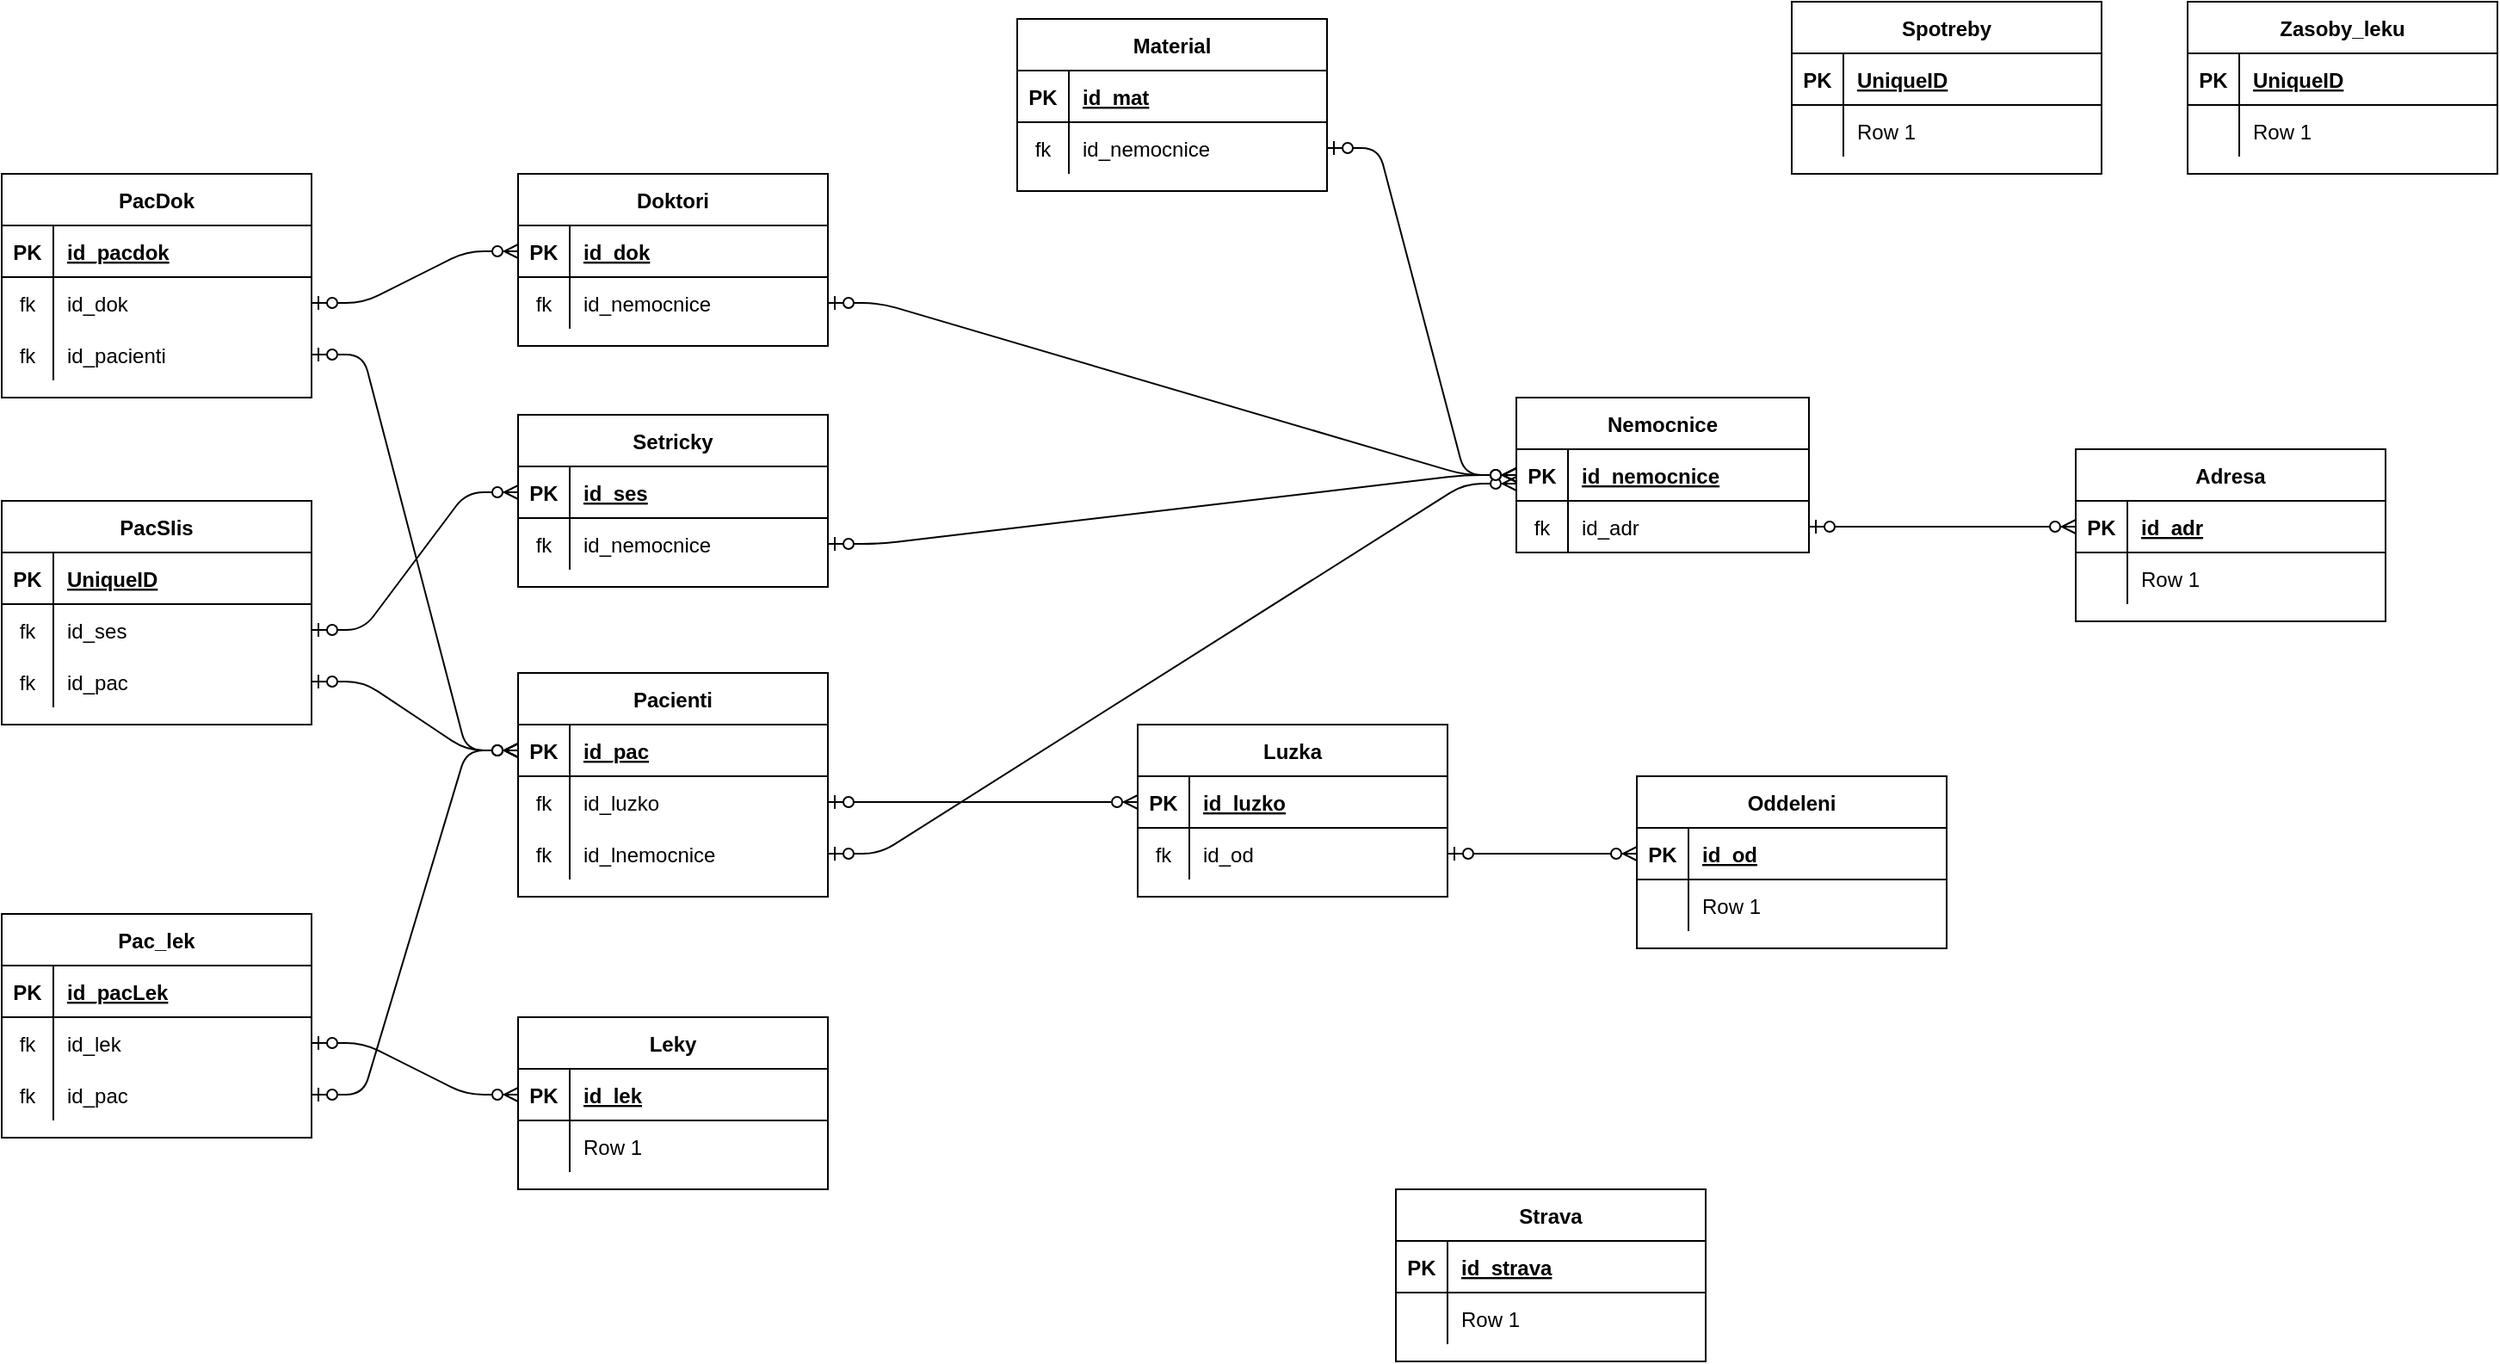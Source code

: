 <mxfile version="14.5.9" type="device"><diagram id="R2lEEEUBdFMjLlhIrx00" name="Page-1"><mxGraphModel dx="2374" dy="2189" grid="1" gridSize="10" guides="1" tooltips="1" connect="1" arrows="1" fold="1" page="1" pageScale="1" pageWidth="850" pageHeight="1100" math="0" shadow="0" extFonts="Permanent Marker^https://fonts.googleapis.com/css?family=Permanent+Marker"><root><mxCell id="0"/><mxCell id="1" parent="0"/><mxCell id="X29o9ooNm_KOhy-KkbRe-3" value="Nemocnice" style="shape=table;startSize=30;container=1;collapsible=1;childLayout=tableLayout;fixedRows=1;rowLines=0;fontStyle=1;align=center;resizeLast=1;" vertex="1" parent="1"><mxGeometry x="1620" y="130" width="170" height="90" as="geometry"/></mxCell><mxCell id="X29o9ooNm_KOhy-KkbRe-4" value="" style="shape=partialRectangle;collapsible=0;dropTarget=0;pointerEvents=0;fillColor=none;top=0;left=0;bottom=1;right=0;points=[[0,0.5],[1,0.5]];portConstraint=eastwest;" vertex="1" parent="X29o9ooNm_KOhy-KkbRe-3"><mxGeometry y="30" width="170" height="30" as="geometry"/></mxCell><mxCell id="X29o9ooNm_KOhy-KkbRe-5" value="PK" style="shape=partialRectangle;connectable=0;fillColor=none;top=0;left=0;bottom=0;right=0;fontStyle=1;overflow=hidden;" vertex="1" parent="X29o9ooNm_KOhy-KkbRe-4"><mxGeometry width="30" height="30" as="geometry"/></mxCell><mxCell id="X29o9ooNm_KOhy-KkbRe-6" value="id_nemocnice" style="shape=partialRectangle;connectable=0;fillColor=none;top=0;left=0;bottom=0;right=0;align=left;spacingLeft=6;fontStyle=5;overflow=hidden;" vertex="1" parent="X29o9ooNm_KOhy-KkbRe-4"><mxGeometry x="30" width="140" height="30" as="geometry"/></mxCell><mxCell id="X29o9ooNm_KOhy-KkbRe-215" value="" style="shape=partialRectangle;collapsible=0;dropTarget=0;pointerEvents=0;fillColor=none;top=0;left=0;bottom=0;right=0;points=[[0,0.5],[1,0.5]];portConstraint=eastwest;" vertex="1" parent="X29o9ooNm_KOhy-KkbRe-3"><mxGeometry y="60" width="170" height="30" as="geometry"/></mxCell><mxCell id="X29o9ooNm_KOhy-KkbRe-216" value="fk" style="shape=partialRectangle;connectable=0;fillColor=none;top=0;left=0;bottom=0;right=0;editable=1;overflow=hidden;" vertex="1" parent="X29o9ooNm_KOhy-KkbRe-215"><mxGeometry width="30" height="30" as="geometry"/></mxCell><mxCell id="X29o9ooNm_KOhy-KkbRe-217" value="id_adr" style="shape=partialRectangle;connectable=0;fillColor=none;top=0;left=0;bottom=0;right=0;align=left;spacingLeft=6;overflow=hidden;" vertex="1" parent="X29o9ooNm_KOhy-KkbRe-215"><mxGeometry x="30" width="140" height="30" as="geometry"/></mxCell><mxCell id="X29o9ooNm_KOhy-KkbRe-19" value="Pacienti" style="shape=table;startSize=30;container=1;collapsible=1;childLayout=tableLayout;fixedRows=1;rowLines=0;fontStyle=1;align=center;resizeLast=1;" vertex="1" parent="1"><mxGeometry x="1040" y="290" width="180" height="130" as="geometry"/></mxCell><mxCell id="X29o9ooNm_KOhy-KkbRe-20" value="" style="shape=partialRectangle;collapsible=0;dropTarget=0;pointerEvents=0;fillColor=none;top=0;left=0;bottom=1;right=0;points=[[0,0.5],[1,0.5]];portConstraint=eastwest;" vertex="1" parent="X29o9ooNm_KOhy-KkbRe-19"><mxGeometry y="30" width="180" height="30" as="geometry"/></mxCell><mxCell id="X29o9ooNm_KOhy-KkbRe-21" value="PK" style="shape=partialRectangle;connectable=0;fillColor=none;top=0;left=0;bottom=0;right=0;fontStyle=1;overflow=hidden;" vertex="1" parent="X29o9ooNm_KOhy-KkbRe-20"><mxGeometry width="30" height="30" as="geometry"/></mxCell><mxCell id="X29o9ooNm_KOhy-KkbRe-22" value="id_pac" style="shape=partialRectangle;connectable=0;fillColor=none;top=0;left=0;bottom=0;right=0;align=left;spacingLeft=6;fontStyle=5;overflow=hidden;" vertex="1" parent="X29o9ooNm_KOhy-KkbRe-20"><mxGeometry x="30" width="150" height="30" as="geometry"/></mxCell><mxCell id="X29o9ooNm_KOhy-KkbRe-23" value="" style="shape=partialRectangle;collapsible=0;dropTarget=0;pointerEvents=0;fillColor=none;top=0;left=0;bottom=0;right=0;points=[[0,0.5],[1,0.5]];portConstraint=eastwest;" vertex="1" parent="X29o9ooNm_KOhy-KkbRe-19"><mxGeometry y="60" width="180" height="30" as="geometry"/></mxCell><mxCell id="X29o9ooNm_KOhy-KkbRe-24" value="fk" style="shape=partialRectangle;connectable=0;fillColor=none;top=0;left=0;bottom=0;right=0;editable=1;overflow=hidden;" vertex="1" parent="X29o9ooNm_KOhy-KkbRe-23"><mxGeometry width="30" height="30" as="geometry"/></mxCell><mxCell id="X29o9ooNm_KOhy-KkbRe-25" value="id_luzko" style="shape=partialRectangle;connectable=0;fillColor=none;top=0;left=0;bottom=0;right=0;align=left;spacingLeft=6;overflow=hidden;" vertex="1" parent="X29o9ooNm_KOhy-KkbRe-23"><mxGeometry x="30" width="150" height="30" as="geometry"/></mxCell><mxCell id="X29o9ooNm_KOhy-KkbRe-276" value="" style="shape=partialRectangle;collapsible=0;dropTarget=0;pointerEvents=0;fillColor=none;top=0;left=0;bottom=0;right=0;points=[[0,0.5],[1,0.5]];portConstraint=eastwest;" vertex="1" parent="X29o9ooNm_KOhy-KkbRe-19"><mxGeometry y="90" width="180" height="30" as="geometry"/></mxCell><mxCell id="X29o9ooNm_KOhy-KkbRe-277" value="fk" style="shape=partialRectangle;connectable=0;fillColor=none;top=0;left=0;bottom=0;right=0;editable=1;overflow=hidden;" vertex="1" parent="X29o9ooNm_KOhy-KkbRe-276"><mxGeometry width="30" height="30" as="geometry"/></mxCell><mxCell id="X29o9ooNm_KOhy-KkbRe-278" value="id_lnemocnice" style="shape=partialRectangle;connectable=0;fillColor=none;top=0;left=0;bottom=0;right=0;align=left;spacingLeft=6;overflow=hidden;" vertex="1" parent="X29o9ooNm_KOhy-KkbRe-276"><mxGeometry x="30" width="150" height="30" as="geometry"/></mxCell><mxCell id="X29o9ooNm_KOhy-KkbRe-32" value="Doktori" style="shape=table;startSize=30;container=1;collapsible=1;childLayout=tableLayout;fixedRows=1;rowLines=0;fontStyle=1;align=center;resizeLast=1;" vertex="1" parent="1"><mxGeometry x="1040" width="180" height="100" as="geometry"/></mxCell><mxCell id="X29o9ooNm_KOhy-KkbRe-33" value="" style="shape=partialRectangle;collapsible=0;dropTarget=0;pointerEvents=0;fillColor=none;top=0;left=0;bottom=1;right=0;points=[[0,0.5],[1,0.5]];portConstraint=eastwest;" vertex="1" parent="X29o9ooNm_KOhy-KkbRe-32"><mxGeometry y="30" width="180" height="30" as="geometry"/></mxCell><mxCell id="X29o9ooNm_KOhy-KkbRe-34" value="PK" style="shape=partialRectangle;connectable=0;fillColor=none;top=0;left=0;bottom=0;right=0;fontStyle=1;overflow=hidden;" vertex="1" parent="X29o9ooNm_KOhy-KkbRe-33"><mxGeometry width="30" height="30" as="geometry"/></mxCell><mxCell id="X29o9ooNm_KOhy-KkbRe-35" value="id_dok" style="shape=partialRectangle;connectable=0;fillColor=none;top=0;left=0;bottom=0;right=0;align=left;spacingLeft=6;fontStyle=5;overflow=hidden;" vertex="1" parent="X29o9ooNm_KOhy-KkbRe-33"><mxGeometry x="30" width="150" height="30" as="geometry"/></mxCell><mxCell id="X29o9ooNm_KOhy-KkbRe-36" value="" style="shape=partialRectangle;collapsible=0;dropTarget=0;pointerEvents=0;fillColor=none;top=0;left=0;bottom=0;right=0;points=[[0,0.5],[1,0.5]];portConstraint=eastwest;" vertex="1" parent="X29o9ooNm_KOhy-KkbRe-32"><mxGeometry y="60" width="180" height="30" as="geometry"/></mxCell><mxCell id="X29o9ooNm_KOhy-KkbRe-37" value="fk" style="shape=partialRectangle;connectable=0;fillColor=none;top=0;left=0;bottom=0;right=0;editable=1;overflow=hidden;" vertex="1" parent="X29o9ooNm_KOhy-KkbRe-36"><mxGeometry width="30" height="30" as="geometry"/></mxCell><mxCell id="X29o9ooNm_KOhy-KkbRe-38" value="id_nemocnice" style="shape=partialRectangle;connectable=0;fillColor=none;top=0;left=0;bottom=0;right=0;align=left;spacingLeft=6;overflow=hidden;" vertex="1" parent="X29o9ooNm_KOhy-KkbRe-36"><mxGeometry x="30" width="150" height="30" as="geometry"/></mxCell><mxCell id="X29o9ooNm_KOhy-KkbRe-45" value="Setricky" style="shape=table;startSize=30;container=1;collapsible=1;childLayout=tableLayout;fixedRows=1;rowLines=0;fontStyle=1;align=center;resizeLast=1;" vertex="1" parent="1"><mxGeometry x="1040" y="140" width="180" height="100" as="geometry"/></mxCell><mxCell id="X29o9ooNm_KOhy-KkbRe-46" value="" style="shape=partialRectangle;collapsible=0;dropTarget=0;pointerEvents=0;fillColor=none;top=0;left=0;bottom=1;right=0;points=[[0,0.5],[1,0.5]];portConstraint=eastwest;" vertex="1" parent="X29o9ooNm_KOhy-KkbRe-45"><mxGeometry y="30" width="180" height="30" as="geometry"/></mxCell><mxCell id="X29o9ooNm_KOhy-KkbRe-47" value="PK" style="shape=partialRectangle;connectable=0;fillColor=none;top=0;left=0;bottom=0;right=0;fontStyle=1;overflow=hidden;" vertex="1" parent="X29o9ooNm_KOhy-KkbRe-46"><mxGeometry width="30" height="30" as="geometry"/></mxCell><mxCell id="X29o9ooNm_KOhy-KkbRe-48" value="id_ses" style="shape=partialRectangle;connectable=0;fillColor=none;top=0;left=0;bottom=0;right=0;align=left;spacingLeft=6;fontStyle=5;overflow=hidden;" vertex="1" parent="X29o9ooNm_KOhy-KkbRe-46"><mxGeometry x="30" width="150" height="30" as="geometry"/></mxCell><mxCell id="X29o9ooNm_KOhy-KkbRe-49" value="" style="shape=partialRectangle;collapsible=0;dropTarget=0;pointerEvents=0;fillColor=none;top=0;left=0;bottom=0;right=0;points=[[0,0.5],[1,0.5]];portConstraint=eastwest;" vertex="1" parent="X29o9ooNm_KOhy-KkbRe-45"><mxGeometry y="60" width="180" height="30" as="geometry"/></mxCell><mxCell id="X29o9ooNm_KOhy-KkbRe-50" value="fk" style="shape=partialRectangle;connectable=0;fillColor=none;top=0;left=0;bottom=0;right=0;editable=1;overflow=hidden;" vertex="1" parent="X29o9ooNm_KOhy-KkbRe-49"><mxGeometry width="30" height="30" as="geometry"/></mxCell><mxCell id="X29o9ooNm_KOhy-KkbRe-51" value="id_nemocnice" style="shape=partialRectangle;connectable=0;fillColor=none;top=0;left=0;bottom=0;right=0;align=left;spacingLeft=6;overflow=hidden;" vertex="1" parent="X29o9ooNm_KOhy-KkbRe-49"><mxGeometry x="30" width="150" height="30" as="geometry"/></mxCell><mxCell id="X29o9ooNm_KOhy-KkbRe-58" value="Strava" style="shape=table;startSize=30;container=1;collapsible=1;childLayout=tableLayout;fixedRows=1;rowLines=0;fontStyle=1;align=center;resizeLast=1;" vertex="1" parent="1"><mxGeometry x="1550" y="590" width="180" height="100" as="geometry"/></mxCell><mxCell id="X29o9ooNm_KOhy-KkbRe-59" value="" style="shape=partialRectangle;collapsible=0;dropTarget=0;pointerEvents=0;fillColor=none;top=0;left=0;bottom=1;right=0;points=[[0,0.5],[1,0.5]];portConstraint=eastwest;" vertex="1" parent="X29o9ooNm_KOhy-KkbRe-58"><mxGeometry y="30" width="180" height="30" as="geometry"/></mxCell><mxCell id="X29o9ooNm_KOhy-KkbRe-60" value="PK" style="shape=partialRectangle;connectable=0;fillColor=none;top=0;left=0;bottom=0;right=0;fontStyle=1;overflow=hidden;" vertex="1" parent="X29o9ooNm_KOhy-KkbRe-59"><mxGeometry width="30" height="30" as="geometry"/></mxCell><mxCell id="X29o9ooNm_KOhy-KkbRe-61" value="id_strava" style="shape=partialRectangle;connectable=0;fillColor=none;top=0;left=0;bottom=0;right=0;align=left;spacingLeft=6;fontStyle=5;overflow=hidden;" vertex="1" parent="X29o9ooNm_KOhy-KkbRe-59"><mxGeometry x="30" width="150" height="30" as="geometry"/></mxCell><mxCell id="X29o9ooNm_KOhy-KkbRe-62" value="" style="shape=partialRectangle;collapsible=0;dropTarget=0;pointerEvents=0;fillColor=none;top=0;left=0;bottom=0;right=0;points=[[0,0.5],[1,0.5]];portConstraint=eastwest;" vertex="1" parent="X29o9ooNm_KOhy-KkbRe-58"><mxGeometry y="60" width="180" height="30" as="geometry"/></mxCell><mxCell id="X29o9ooNm_KOhy-KkbRe-63" value="" style="shape=partialRectangle;connectable=0;fillColor=none;top=0;left=0;bottom=0;right=0;editable=1;overflow=hidden;" vertex="1" parent="X29o9ooNm_KOhy-KkbRe-62"><mxGeometry width="30" height="30" as="geometry"/></mxCell><mxCell id="X29o9ooNm_KOhy-KkbRe-64" value="Row 1" style="shape=partialRectangle;connectable=0;fillColor=none;top=0;left=0;bottom=0;right=0;align=left;spacingLeft=6;overflow=hidden;" vertex="1" parent="X29o9ooNm_KOhy-KkbRe-62"><mxGeometry x="30" width="150" height="30" as="geometry"/></mxCell><mxCell id="X29o9ooNm_KOhy-KkbRe-71" value="PacDok" style="shape=table;startSize=30;container=1;collapsible=1;childLayout=tableLayout;fixedRows=1;rowLines=0;fontStyle=1;align=center;resizeLast=1;" vertex="1" parent="1"><mxGeometry x="740" width="180" height="130" as="geometry"/></mxCell><mxCell id="X29o9ooNm_KOhy-KkbRe-72" value="" style="shape=partialRectangle;collapsible=0;dropTarget=0;pointerEvents=0;fillColor=none;top=0;left=0;bottom=1;right=0;points=[[0,0.5],[1,0.5]];portConstraint=eastwest;" vertex="1" parent="X29o9ooNm_KOhy-KkbRe-71"><mxGeometry y="30" width="180" height="30" as="geometry"/></mxCell><mxCell id="X29o9ooNm_KOhy-KkbRe-73" value="PK" style="shape=partialRectangle;connectable=0;fillColor=none;top=0;left=0;bottom=0;right=0;fontStyle=1;overflow=hidden;" vertex="1" parent="X29o9ooNm_KOhy-KkbRe-72"><mxGeometry width="30" height="30" as="geometry"/></mxCell><mxCell id="X29o9ooNm_KOhy-KkbRe-74" value="id_pacdok" style="shape=partialRectangle;connectable=0;fillColor=none;top=0;left=0;bottom=0;right=0;align=left;spacingLeft=6;fontStyle=5;overflow=hidden;" vertex="1" parent="X29o9ooNm_KOhy-KkbRe-72"><mxGeometry x="30" width="150" height="30" as="geometry"/></mxCell><mxCell id="X29o9ooNm_KOhy-KkbRe-75" value="" style="shape=partialRectangle;collapsible=0;dropTarget=0;pointerEvents=0;fillColor=none;top=0;left=0;bottom=0;right=0;points=[[0,0.5],[1,0.5]];portConstraint=eastwest;" vertex="1" parent="X29o9ooNm_KOhy-KkbRe-71"><mxGeometry y="60" width="180" height="30" as="geometry"/></mxCell><mxCell id="X29o9ooNm_KOhy-KkbRe-76" value="fk" style="shape=partialRectangle;connectable=0;fillColor=none;top=0;left=0;bottom=0;right=0;editable=1;overflow=hidden;" vertex="1" parent="X29o9ooNm_KOhy-KkbRe-75"><mxGeometry width="30" height="30" as="geometry"/></mxCell><mxCell id="X29o9ooNm_KOhy-KkbRe-77" value="id_dok" style="shape=partialRectangle;connectable=0;fillColor=none;top=0;left=0;bottom=0;right=0;align=left;spacingLeft=6;overflow=hidden;" vertex="1" parent="X29o9ooNm_KOhy-KkbRe-75"><mxGeometry x="30" width="150" height="30" as="geometry"/></mxCell><mxCell id="X29o9ooNm_KOhy-KkbRe-78" value="" style="shape=partialRectangle;collapsible=0;dropTarget=0;pointerEvents=0;fillColor=none;top=0;left=0;bottom=0;right=0;points=[[0,0.5],[1,0.5]];portConstraint=eastwest;" vertex="1" parent="X29o9ooNm_KOhy-KkbRe-71"><mxGeometry y="90" width="180" height="30" as="geometry"/></mxCell><mxCell id="X29o9ooNm_KOhy-KkbRe-79" value="fk" style="shape=partialRectangle;connectable=0;fillColor=none;top=0;left=0;bottom=0;right=0;editable=1;overflow=hidden;" vertex="1" parent="X29o9ooNm_KOhy-KkbRe-78"><mxGeometry width="30" height="30" as="geometry"/></mxCell><mxCell id="X29o9ooNm_KOhy-KkbRe-80" value="id_pacienti" style="shape=partialRectangle;connectable=0;fillColor=none;top=0;left=0;bottom=0;right=0;align=left;spacingLeft=6;overflow=hidden;" vertex="1" parent="X29o9ooNm_KOhy-KkbRe-78"><mxGeometry x="30" width="150" height="30" as="geometry"/></mxCell><mxCell id="X29o9ooNm_KOhy-KkbRe-84" value="Luzka" style="shape=table;startSize=30;container=1;collapsible=1;childLayout=tableLayout;fixedRows=1;rowLines=0;fontStyle=1;align=center;resizeLast=1;" vertex="1" parent="1"><mxGeometry x="1400" y="320" width="180" height="100" as="geometry"/></mxCell><mxCell id="X29o9ooNm_KOhy-KkbRe-85" value="" style="shape=partialRectangle;collapsible=0;dropTarget=0;pointerEvents=0;fillColor=none;top=0;left=0;bottom=1;right=0;points=[[0,0.5],[1,0.5]];portConstraint=eastwest;" vertex="1" parent="X29o9ooNm_KOhy-KkbRe-84"><mxGeometry y="30" width="180" height="30" as="geometry"/></mxCell><mxCell id="X29o9ooNm_KOhy-KkbRe-86" value="PK" style="shape=partialRectangle;connectable=0;fillColor=none;top=0;left=0;bottom=0;right=0;fontStyle=1;overflow=hidden;" vertex="1" parent="X29o9ooNm_KOhy-KkbRe-85"><mxGeometry width="30" height="30" as="geometry"/></mxCell><mxCell id="X29o9ooNm_KOhy-KkbRe-87" value="id_luzko" style="shape=partialRectangle;connectable=0;fillColor=none;top=0;left=0;bottom=0;right=0;align=left;spacingLeft=6;fontStyle=5;overflow=hidden;" vertex="1" parent="X29o9ooNm_KOhy-KkbRe-85"><mxGeometry x="30" width="150" height="30" as="geometry"/></mxCell><mxCell id="X29o9ooNm_KOhy-KkbRe-88" value="" style="shape=partialRectangle;collapsible=0;dropTarget=0;pointerEvents=0;fillColor=none;top=0;left=0;bottom=0;right=0;points=[[0,0.5],[1,0.5]];portConstraint=eastwest;" vertex="1" parent="X29o9ooNm_KOhy-KkbRe-84"><mxGeometry y="60" width="180" height="30" as="geometry"/></mxCell><mxCell id="X29o9ooNm_KOhy-KkbRe-89" value="fk" style="shape=partialRectangle;connectable=0;fillColor=none;top=0;left=0;bottom=0;right=0;editable=1;overflow=hidden;" vertex="1" parent="X29o9ooNm_KOhy-KkbRe-88"><mxGeometry width="30" height="30" as="geometry"/></mxCell><mxCell id="X29o9ooNm_KOhy-KkbRe-90" value="id_od" style="shape=partialRectangle;connectable=0;fillColor=none;top=0;left=0;bottom=0;right=0;align=left;spacingLeft=6;overflow=hidden;" vertex="1" parent="X29o9ooNm_KOhy-KkbRe-88"><mxGeometry x="30" width="150" height="30" as="geometry"/></mxCell><mxCell id="X29o9ooNm_KOhy-KkbRe-97" value="Material" style="shape=table;startSize=30;container=1;collapsible=1;childLayout=tableLayout;fixedRows=1;rowLines=0;fontStyle=1;align=center;resizeLast=1;" vertex="1" parent="1"><mxGeometry x="1330" y="-90" width="180" height="100" as="geometry"/></mxCell><mxCell id="X29o9ooNm_KOhy-KkbRe-98" value="" style="shape=partialRectangle;collapsible=0;dropTarget=0;pointerEvents=0;fillColor=none;top=0;left=0;bottom=1;right=0;points=[[0,0.5],[1,0.5]];portConstraint=eastwest;" vertex="1" parent="X29o9ooNm_KOhy-KkbRe-97"><mxGeometry y="30" width="180" height="30" as="geometry"/></mxCell><mxCell id="X29o9ooNm_KOhy-KkbRe-99" value="PK" style="shape=partialRectangle;connectable=0;fillColor=none;top=0;left=0;bottom=0;right=0;fontStyle=1;overflow=hidden;" vertex="1" parent="X29o9ooNm_KOhy-KkbRe-98"><mxGeometry width="30" height="30" as="geometry"/></mxCell><mxCell id="X29o9ooNm_KOhy-KkbRe-100" value="id_mat" style="shape=partialRectangle;connectable=0;fillColor=none;top=0;left=0;bottom=0;right=0;align=left;spacingLeft=6;fontStyle=5;overflow=hidden;" vertex="1" parent="X29o9ooNm_KOhy-KkbRe-98"><mxGeometry x="30" width="150" height="30" as="geometry"/></mxCell><mxCell id="X29o9ooNm_KOhy-KkbRe-101" value="" style="shape=partialRectangle;collapsible=0;dropTarget=0;pointerEvents=0;fillColor=none;top=0;left=0;bottom=0;right=0;points=[[0,0.5],[1,0.5]];portConstraint=eastwest;" vertex="1" parent="X29o9ooNm_KOhy-KkbRe-97"><mxGeometry y="60" width="180" height="30" as="geometry"/></mxCell><mxCell id="X29o9ooNm_KOhy-KkbRe-102" value="fk" style="shape=partialRectangle;connectable=0;fillColor=none;top=0;left=0;bottom=0;right=0;editable=1;overflow=hidden;" vertex="1" parent="X29o9ooNm_KOhy-KkbRe-101"><mxGeometry width="30" height="30" as="geometry"/></mxCell><mxCell id="X29o9ooNm_KOhy-KkbRe-103" value="id_nemocnice" style="shape=partialRectangle;connectable=0;fillColor=none;top=0;left=0;bottom=0;right=0;align=left;spacingLeft=6;overflow=hidden;" vertex="1" parent="X29o9ooNm_KOhy-KkbRe-101"><mxGeometry x="30" width="150" height="30" as="geometry"/></mxCell><mxCell id="X29o9ooNm_KOhy-KkbRe-110" value="Leky" style="shape=table;startSize=30;container=1;collapsible=1;childLayout=tableLayout;fixedRows=1;rowLines=0;fontStyle=1;align=center;resizeLast=1;" vertex="1" parent="1"><mxGeometry x="1040" y="490" width="180" height="100" as="geometry"/></mxCell><mxCell id="X29o9ooNm_KOhy-KkbRe-111" value="" style="shape=partialRectangle;collapsible=0;dropTarget=0;pointerEvents=0;fillColor=none;top=0;left=0;bottom=1;right=0;points=[[0,0.5],[1,0.5]];portConstraint=eastwest;" vertex="1" parent="X29o9ooNm_KOhy-KkbRe-110"><mxGeometry y="30" width="180" height="30" as="geometry"/></mxCell><mxCell id="X29o9ooNm_KOhy-KkbRe-112" value="PK" style="shape=partialRectangle;connectable=0;fillColor=none;top=0;left=0;bottom=0;right=0;fontStyle=1;overflow=hidden;" vertex="1" parent="X29o9ooNm_KOhy-KkbRe-111"><mxGeometry width="30" height="30" as="geometry"/></mxCell><mxCell id="X29o9ooNm_KOhy-KkbRe-113" value="id_lek" style="shape=partialRectangle;connectable=0;fillColor=none;top=0;left=0;bottom=0;right=0;align=left;spacingLeft=6;fontStyle=5;overflow=hidden;" vertex="1" parent="X29o9ooNm_KOhy-KkbRe-111"><mxGeometry x="30" width="150" height="30" as="geometry"/></mxCell><mxCell id="X29o9ooNm_KOhy-KkbRe-114" value="" style="shape=partialRectangle;collapsible=0;dropTarget=0;pointerEvents=0;fillColor=none;top=0;left=0;bottom=0;right=0;points=[[0,0.5],[1,0.5]];portConstraint=eastwest;" vertex="1" parent="X29o9ooNm_KOhy-KkbRe-110"><mxGeometry y="60" width="180" height="30" as="geometry"/></mxCell><mxCell id="X29o9ooNm_KOhy-KkbRe-115" value="" style="shape=partialRectangle;connectable=0;fillColor=none;top=0;left=0;bottom=0;right=0;editable=1;overflow=hidden;" vertex="1" parent="X29o9ooNm_KOhy-KkbRe-114"><mxGeometry width="30" height="30" as="geometry"/></mxCell><mxCell id="X29o9ooNm_KOhy-KkbRe-116" value="Row 1" style="shape=partialRectangle;connectable=0;fillColor=none;top=0;left=0;bottom=0;right=0;align=left;spacingLeft=6;overflow=hidden;" vertex="1" parent="X29o9ooNm_KOhy-KkbRe-114"><mxGeometry x="30" width="150" height="30" as="geometry"/></mxCell><mxCell id="X29o9ooNm_KOhy-KkbRe-123" value="Spotreby" style="shape=table;startSize=30;container=1;collapsible=1;childLayout=tableLayout;fixedRows=1;rowLines=0;fontStyle=1;align=center;resizeLast=1;" vertex="1" parent="1"><mxGeometry x="1780" y="-100" width="180" height="100" as="geometry"/></mxCell><mxCell id="X29o9ooNm_KOhy-KkbRe-124" value="" style="shape=partialRectangle;collapsible=0;dropTarget=0;pointerEvents=0;fillColor=none;top=0;left=0;bottom=1;right=0;points=[[0,0.5],[1,0.5]];portConstraint=eastwest;" vertex="1" parent="X29o9ooNm_KOhy-KkbRe-123"><mxGeometry y="30" width="180" height="30" as="geometry"/></mxCell><mxCell id="X29o9ooNm_KOhy-KkbRe-125" value="PK" style="shape=partialRectangle;connectable=0;fillColor=none;top=0;left=0;bottom=0;right=0;fontStyle=1;overflow=hidden;" vertex="1" parent="X29o9ooNm_KOhy-KkbRe-124"><mxGeometry width="30" height="30" as="geometry"/></mxCell><mxCell id="X29o9ooNm_KOhy-KkbRe-126" value="UniqueID" style="shape=partialRectangle;connectable=0;fillColor=none;top=0;left=0;bottom=0;right=0;align=left;spacingLeft=6;fontStyle=5;overflow=hidden;" vertex="1" parent="X29o9ooNm_KOhy-KkbRe-124"><mxGeometry x="30" width="150" height="30" as="geometry"/></mxCell><mxCell id="X29o9ooNm_KOhy-KkbRe-127" value="" style="shape=partialRectangle;collapsible=0;dropTarget=0;pointerEvents=0;fillColor=none;top=0;left=0;bottom=0;right=0;points=[[0,0.5],[1,0.5]];portConstraint=eastwest;" vertex="1" parent="X29o9ooNm_KOhy-KkbRe-123"><mxGeometry y="60" width="180" height="30" as="geometry"/></mxCell><mxCell id="X29o9ooNm_KOhy-KkbRe-128" value="" style="shape=partialRectangle;connectable=0;fillColor=none;top=0;left=0;bottom=0;right=0;editable=1;overflow=hidden;" vertex="1" parent="X29o9ooNm_KOhy-KkbRe-127"><mxGeometry width="30" height="30" as="geometry"/></mxCell><mxCell id="X29o9ooNm_KOhy-KkbRe-129" value="Row 1" style="shape=partialRectangle;connectable=0;fillColor=none;top=0;left=0;bottom=0;right=0;align=left;spacingLeft=6;overflow=hidden;" vertex="1" parent="X29o9ooNm_KOhy-KkbRe-127"><mxGeometry x="30" width="150" height="30" as="geometry"/></mxCell><mxCell id="X29o9ooNm_KOhy-KkbRe-136" value="Zasoby_leku" style="shape=table;startSize=30;container=1;collapsible=1;childLayout=tableLayout;fixedRows=1;rowLines=0;fontStyle=1;align=center;resizeLast=1;" vertex="1" parent="1"><mxGeometry x="2010" y="-100" width="180" height="100" as="geometry"/></mxCell><mxCell id="X29o9ooNm_KOhy-KkbRe-137" value="" style="shape=partialRectangle;collapsible=0;dropTarget=0;pointerEvents=0;fillColor=none;top=0;left=0;bottom=1;right=0;points=[[0,0.5],[1,0.5]];portConstraint=eastwest;" vertex="1" parent="X29o9ooNm_KOhy-KkbRe-136"><mxGeometry y="30" width="180" height="30" as="geometry"/></mxCell><mxCell id="X29o9ooNm_KOhy-KkbRe-138" value="PK" style="shape=partialRectangle;connectable=0;fillColor=none;top=0;left=0;bottom=0;right=0;fontStyle=1;overflow=hidden;" vertex="1" parent="X29o9ooNm_KOhy-KkbRe-137"><mxGeometry width="30" height="30" as="geometry"/></mxCell><mxCell id="X29o9ooNm_KOhy-KkbRe-139" value="UniqueID" style="shape=partialRectangle;connectable=0;fillColor=none;top=0;left=0;bottom=0;right=0;align=left;spacingLeft=6;fontStyle=5;overflow=hidden;" vertex="1" parent="X29o9ooNm_KOhy-KkbRe-137"><mxGeometry x="30" width="150" height="30" as="geometry"/></mxCell><mxCell id="X29o9ooNm_KOhy-KkbRe-140" value="" style="shape=partialRectangle;collapsible=0;dropTarget=0;pointerEvents=0;fillColor=none;top=0;left=0;bottom=0;right=0;points=[[0,0.5],[1,0.5]];portConstraint=eastwest;" vertex="1" parent="X29o9ooNm_KOhy-KkbRe-136"><mxGeometry y="60" width="180" height="30" as="geometry"/></mxCell><mxCell id="X29o9ooNm_KOhy-KkbRe-141" value="" style="shape=partialRectangle;connectable=0;fillColor=none;top=0;left=0;bottom=0;right=0;editable=1;overflow=hidden;" vertex="1" parent="X29o9ooNm_KOhy-KkbRe-140"><mxGeometry width="30" height="30" as="geometry"/></mxCell><mxCell id="X29o9ooNm_KOhy-KkbRe-142" value="Row 1" style="shape=partialRectangle;connectable=0;fillColor=none;top=0;left=0;bottom=0;right=0;align=left;spacingLeft=6;overflow=hidden;" vertex="1" parent="X29o9ooNm_KOhy-KkbRe-140"><mxGeometry x="30" width="150" height="30" as="geometry"/></mxCell><mxCell id="X29o9ooNm_KOhy-KkbRe-171" value="" style="edgeStyle=entityRelationEdgeStyle;fontSize=12;html=1;endArrow=ERzeroToMany;startArrow=ERzeroToOne;exitX=1;exitY=0.5;exitDx=0;exitDy=0;entryX=0;entryY=0.5;entryDx=0;entryDy=0;" edge="1" parent="1" source="X29o9ooNm_KOhy-KkbRe-75" target="X29o9ooNm_KOhy-KkbRe-33"><mxGeometry width="100" height="100" relative="1" as="geometry"><mxPoint x="750" y="190" as="sourcePoint"/><mxPoint x="850" y="90" as="targetPoint"/></mxGeometry></mxCell><mxCell id="X29o9ooNm_KOhy-KkbRe-179" value="" style="edgeStyle=entityRelationEdgeStyle;fontSize=12;html=1;endArrow=ERzeroToMany;startArrow=ERzeroToOne;entryX=0;entryY=0.5;entryDx=0;entryDy=0;exitX=1;exitY=0.5;exitDx=0;exitDy=0;" edge="1" parent="1" source="X29o9ooNm_KOhy-KkbRe-23" target="X29o9ooNm_KOhy-KkbRe-85"><mxGeometry width="100" height="100" relative="1" as="geometry"><mxPoint x="1280" y="245" as="sourcePoint"/><mxPoint x="60" y="200" as="targetPoint"/></mxGeometry></mxCell><mxCell id="X29o9ooNm_KOhy-KkbRe-185" value="Oddeleni" style="shape=table;startSize=30;container=1;collapsible=1;childLayout=tableLayout;fixedRows=1;rowLines=0;fontStyle=1;align=center;resizeLast=1;" vertex="1" parent="1"><mxGeometry x="1690" y="350" width="180" height="100" as="geometry"/></mxCell><mxCell id="X29o9ooNm_KOhy-KkbRe-186" value="" style="shape=partialRectangle;collapsible=0;dropTarget=0;pointerEvents=0;fillColor=none;top=0;left=0;bottom=1;right=0;points=[[0,0.5],[1,0.5]];portConstraint=eastwest;" vertex="1" parent="X29o9ooNm_KOhy-KkbRe-185"><mxGeometry y="30" width="180" height="30" as="geometry"/></mxCell><mxCell id="X29o9ooNm_KOhy-KkbRe-187" value="PK" style="shape=partialRectangle;connectable=0;fillColor=none;top=0;left=0;bottom=0;right=0;fontStyle=1;overflow=hidden;" vertex="1" parent="X29o9ooNm_KOhy-KkbRe-186"><mxGeometry width="30" height="30" as="geometry"/></mxCell><mxCell id="X29o9ooNm_KOhy-KkbRe-188" value="id_od" style="shape=partialRectangle;connectable=0;fillColor=none;top=0;left=0;bottom=0;right=0;align=left;spacingLeft=6;fontStyle=5;overflow=hidden;" vertex="1" parent="X29o9ooNm_KOhy-KkbRe-186"><mxGeometry x="30" width="150" height="30" as="geometry"/></mxCell><mxCell id="X29o9ooNm_KOhy-KkbRe-189" value="" style="shape=partialRectangle;collapsible=0;dropTarget=0;pointerEvents=0;fillColor=none;top=0;left=0;bottom=0;right=0;points=[[0,0.5],[1,0.5]];portConstraint=eastwest;" vertex="1" parent="X29o9ooNm_KOhy-KkbRe-185"><mxGeometry y="60" width="180" height="30" as="geometry"/></mxCell><mxCell id="X29o9ooNm_KOhy-KkbRe-190" value="" style="shape=partialRectangle;connectable=0;fillColor=none;top=0;left=0;bottom=0;right=0;editable=1;overflow=hidden;" vertex="1" parent="X29o9ooNm_KOhy-KkbRe-189"><mxGeometry width="30" height="30" as="geometry"/></mxCell><mxCell id="X29o9ooNm_KOhy-KkbRe-191" value="Row 1" style="shape=partialRectangle;connectable=0;fillColor=none;top=0;left=0;bottom=0;right=0;align=left;spacingLeft=6;overflow=hidden;" vertex="1" parent="X29o9ooNm_KOhy-KkbRe-189"><mxGeometry x="30" width="150" height="30" as="geometry"/></mxCell><mxCell id="X29o9ooNm_KOhy-KkbRe-198" value="" style="edgeStyle=entityRelationEdgeStyle;fontSize=12;html=1;endArrow=ERzeroToMany;startArrow=ERzeroToOne;exitX=1;exitY=0.5;exitDx=0;exitDy=0;entryX=0;entryY=0.5;entryDx=0;entryDy=0;" edge="1" parent="1" source="X29o9ooNm_KOhy-KkbRe-88" target="X29o9ooNm_KOhy-KkbRe-186"><mxGeometry width="100" height="100" relative="1" as="geometry"><mxPoint x="150" y="340" as="sourcePoint"/><mxPoint x="1760" y="300" as="targetPoint"/></mxGeometry></mxCell><mxCell id="X29o9ooNm_KOhy-KkbRe-218" value="Adresa" style="shape=table;startSize=30;container=1;collapsible=1;childLayout=tableLayout;fixedRows=1;rowLines=0;fontStyle=1;align=center;resizeLast=1;" vertex="1" parent="1"><mxGeometry x="1945" y="160" width="180" height="100" as="geometry"/></mxCell><mxCell id="X29o9ooNm_KOhy-KkbRe-219" value="" style="shape=partialRectangle;collapsible=0;dropTarget=0;pointerEvents=0;fillColor=none;top=0;left=0;bottom=1;right=0;points=[[0,0.5],[1,0.5]];portConstraint=eastwest;" vertex="1" parent="X29o9ooNm_KOhy-KkbRe-218"><mxGeometry y="30" width="180" height="30" as="geometry"/></mxCell><mxCell id="X29o9ooNm_KOhy-KkbRe-220" value="PK" style="shape=partialRectangle;connectable=0;fillColor=none;top=0;left=0;bottom=0;right=0;fontStyle=1;overflow=hidden;" vertex="1" parent="X29o9ooNm_KOhy-KkbRe-219"><mxGeometry width="30" height="30" as="geometry"/></mxCell><mxCell id="X29o9ooNm_KOhy-KkbRe-221" value="id_adr" style="shape=partialRectangle;connectable=0;fillColor=none;top=0;left=0;bottom=0;right=0;align=left;spacingLeft=6;fontStyle=5;overflow=hidden;" vertex="1" parent="X29o9ooNm_KOhy-KkbRe-219"><mxGeometry x="30" width="150" height="30" as="geometry"/></mxCell><mxCell id="X29o9ooNm_KOhy-KkbRe-222" value="" style="shape=partialRectangle;collapsible=0;dropTarget=0;pointerEvents=0;fillColor=none;top=0;left=0;bottom=0;right=0;points=[[0,0.5],[1,0.5]];portConstraint=eastwest;" vertex="1" parent="X29o9ooNm_KOhy-KkbRe-218"><mxGeometry y="60" width="180" height="30" as="geometry"/></mxCell><mxCell id="X29o9ooNm_KOhy-KkbRe-223" value="" style="shape=partialRectangle;connectable=0;fillColor=none;top=0;left=0;bottom=0;right=0;editable=1;overflow=hidden;" vertex="1" parent="X29o9ooNm_KOhy-KkbRe-222"><mxGeometry width="30" height="30" as="geometry"/></mxCell><mxCell id="X29o9ooNm_KOhy-KkbRe-224" value="Row 1" style="shape=partialRectangle;connectable=0;fillColor=none;top=0;left=0;bottom=0;right=0;align=left;spacingLeft=6;overflow=hidden;" vertex="1" parent="X29o9ooNm_KOhy-KkbRe-222"><mxGeometry x="30" width="150" height="30" as="geometry"/></mxCell><mxCell id="X29o9ooNm_KOhy-KkbRe-231" value="" style="edgeStyle=entityRelationEdgeStyle;fontSize=12;html=1;endArrow=ERzeroToMany;startArrow=ERzeroToOne;entryX=0;entryY=0.5;entryDx=0;entryDy=0;exitX=1;exitY=0.5;exitDx=0;exitDy=0;" edge="1" parent="1" source="X29o9ooNm_KOhy-KkbRe-215" target="X29o9ooNm_KOhy-KkbRe-219"><mxGeometry width="100" height="100" relative="1" as="geometry"><mxPoint x="550" y="560" as="sourcePoint"/><mxPoint x="650" y="460" as="targetPoint"/></mxGeometry></mxCell><mxCell id="X29o9ooNm_KOhy-KkbRe-232" value="Pac_lek" style="shape=table;startSize=30;container=1;collapsible=1;childLayout=tableLayout;fixedRows=1;rowLines=0;fontStyle=1;align=center;resizeLast=1;" vertex="1" parent="1"><mxGeometry x="740" y="430" width="180" height="130" as="geometry"/></mxCell><mxCell id="X29o9ooNm_KOhy-KkbRe-233" value="" style="shape=partialRectangle;collapsible=0;dropTarget=0;pointerEvents=0;fillColor=none;top=0;left=0;bottom=1;right=0;points=[[0,0.5],[1,0.5]];portConstraint=eastwest;" vertex="1" parent="X29o9ooNm_KOhy-KkbRe-232"><mxGeometry y="30" width="180" height="30" as="geometry"/></mxCell><mxCell id="X29o9ooNm_KOhy-KkbRe-234" value="PK" style="shape=partialRectangle;connectable=0;fillColor=none;top=0;left=0;bottom=0;right=0;fontStyle=1;overflow=hidden;" vertex="1" parent="X29o9ooNm_KOhy-KkbRe-233"><mxGeometry width="30" height="30" as="geometry"/></mxCell><mxCell id="X29o9ooNm_KOhy-KkbRe-235" value="id_pacLek" style="shape=partialRectangle;connectable=0;fillColor=none;top=0;left=0;bottom=0;right=0;align=left;spacingLeft=6;fontStyle=5;overflow=hidden;" vertex="1" parent="X29o9ooNm_KOhy-KkbRe-233"><mxGeometry x="30" width="150" height="30" as="geometry"/></mxCell><mxCell id="X29o9ooNm_KOhy-KkbRe-236" value="" style="shape=partialRectangle;collapsible=0;dropTarget=0;pointerEvents=0;fillColor=none;top=0;left=0;bottom=0;right=0;points=[[0,0.5],[1,0.5]];portConstraint=eastwest;" vertex="1" parent="X29o9ooNm_KOhy-KkbRe-232"><mxGeometry y="60" width="180" height="30" as="geometry"/></mxCell><mxCell id="X29o9ooNm_KOhy-KkbRe-237" value="fk" style="shape=partialRectangle;connectable=0;fillColor=none;top=0;left=0;bottom=0;right=0;editable=1;overflow=hidden;" vertex="1" parent="X29o9ooNm_KOhy-KkbRe-236"><mxGeometry width="30" height="30" as="geometry"/></mxCell><mxCell id="X29o9ooNm_KOhy-KkbRe-238" value="id_lek" style="shape=partialRectangle;connectable=0;fillColor=none;top=0;left=0;bottom=0;right=0;align=left;spacingLeft=6;overflow=hidden;" vertex="1" parent="X29o9ooNm_KOhy-KkbRe-236"><mxGeometry x="30" width="150" height="30" as="geometry"/></mxCell><mxCell id="X29o9ooNm_KOhy-KkbRe-239" value="" style="shape=partialRectangle;collapsible=0;dropTarget=0;pointerEvents=0;fillColor=none;top=0;left=0;bottom=0;right=0;points=[[0,0.5],[1,0.5]];portConstraint=eastwest;" vertex="1" parent="X29o9ooNm_KOhy-KkbRe-232"><mxGeometry y="90" width="180" height="30" as="geometry"/></mxCell><mxCell id="X29o9ooNm_KOhy-KkbRe-240" value="fk" style="shape=partialRectangle;connectable=0;fillColor=none;top=0;left=0;bottom=0;right=0;editable=1;overflow=hidden;" vertex="1" parent="X29o9ooNm_KOhy-KkbRe-239"><mxGeometry width="30" height="30" as="geometry"/></mxCell><mxCell id="X29o9ooNm_KOhy-KkbRe-241" value="id_pac" style="shape=partialRectangle;connectable=0;fillColor=none;top=0;left=0;bottom=0;right=0;align=left;spacingLeft=6;overflow=hidden;" vertex="1" parent="X29o9ooNm_KOhy-KkbRe-239"><mxGeometry x="30" width="150" height="30" as="geometry"/></mxCell><mxCell id="X29o9ooNm_KOhy-KkbRe-245" value="" style="edgeStyle=entityRelationEdgeStyle;fontSize=12;html=1;endArrow=ERzeroToMany;startArrow=ERzeroToOne;entryX=0;entryY=0.5;entryDx=0;entryDy=0;exitX=1;exitY=0.5;exitDx=0;exitDy=0;" edge="1" parent="1" source="X29o9ooNm_KOhy-KkbRe-239" target="X29o9ooNm_KOhy-KkbRe-20"><mxGeometry width="100" height="100" relative="1" as="geometry"><mxPoint x="1260" y="460" as="sourcePoint"/><mxPoint x="1360" y="360" as="targetPoint"/></mxGeometry></mxCell><mxCell id="X29o9ooNm_KOhy-KkbRe-246" value="" style="edgeStyle=entityRelationEdgeStyle;fontSize=12;html=1;endArrow=ERzeroToMany;startArrow=ERzeroToOne;entryX=0;entryY=0.5;entryDx=0;entryDy=0;exitX=1;exitY=0.5;exitDx=0;exitDy=0;" edge="1" parent="1" source="X29o9ooNm_KOhy-KkbRe-236" target="X29o9ooNm_KOhy-KkbRe-111"><mxGeometry width="100" height="100" relative="1" as="geometry"><mxPoint x="1220" y="200" as="sourcePoint"/><mxPoint x="1320" y="100" as="targetPoint"/></mxGeometry></mxCell><mxCell id="X29o9ooNm_KOhy-KkbRe-254" value="" style="edgeStyle=entityRelationEdgeStyle;fontSize=12;html=1;endArrow=ERzeroToMany;startArrow=ERzeroToOne;entryX=0;entryY=0.5;entryDx=0;entryDy=0;exitX=1;exitY=0.5;exitDx=0;exitDy=0;" edge="1" parent="1" source="X29o9ooNm_KOhy-KkbRe-78" target="X29o9ooNm_KOhy-KkbRe-20"><mxGeometry width="100" height="100" relative="1" as="geometry"><mxPoint x="890" y="360" as="sourcePoint"/><mxPoint x="990" y="260" as="targetPoint"/></mxGeometry></mxCell><mxCell id="X29o9ooNm_KOhy-KkbRe-255" value="PacSIis" style="shape=table;startSize=30;container=1;collapsible=1;childLayout=tableLayout;fixedRows=1;rowLines=0;fontStyle=1;align=center;resizeLast=1;" vertex="1" parent="1"><mxGeometry x="740" y="190" width="180" height="130" as="geometry"/></mxCell><mxCell id="X29o9ooNm_KOhy-KkbRe-256" value="" style="shape=partialRectangle;collapsible=0;dropTarget=0;pointerEvents=0;fillColor=none;top=0;left=0;bottom=1;right=0;points=[[0,0.5],[1,0.5]];portConstraint=eastwest;" vertex="1" parent="X29o9ooNm_KOhy-KkbRe-255"><mxGeometry y="30" width="180" height="30" as="geometry"/></mxCell><mxCell id="X29o9ooNm_KOhy-KkbRe-257" value="PK" style="shape=partialRectangle;connectable=0;fillColor=none;top=0;left=0;bottom=0;right=0;fontStyle=1;overflow=hidden;" vertex="1" parent="X29o9ooNm_KOhy-KkbRe-256"><mxGeometry width="30" height="30" as="geometry"/></mxCell><mxCell id="X29o9ooNm_KOhy-KkbRe-258" value="UniqueID" style="shape=partialRectangle;connectable=0;fillColor=none;top=0;left=0;bottom=0;right=0;align=left;spacingLeft=6;fontStyle=5;overflow=hidden;" vertex="1" parent="X29o9ooNm_KOhy-KkbRe-256"><mxGeometry x="30" width="150" height="30" as="geometry"/></mxCell><mxCell id="X29o9ooNm_KOhy-KkbRe-259" value="" style="shape=partialRectangle;collapsible=0;dropTarget=0;pointerEvents=0;fillColor=none;top=0;left=0;bottom=0;right=0;points=[[0,0.5],[1,0.5]];portConstraint=eastwest;" vertex="1" parent="X29o9ooNm_KOhy-KkbRe-255"><mxGeometry y="60" width="180" height="30" as="geometry"/></mxCell><mxCell id="X29o9ooNm_KOhy-KkbRe-260" value="fk" style="shape=partialRectangle;connectable=0;fillColor=none;top=0;left=0;bottom=0;right=0;editable=1;overflow=hidden;" vertex="1" parent="X29o9ooNm_KOhy-KkbRe-259"><mxGeometry width="30" height="30" as="geometry"/></mxCell><mxCell id="X29o9ooNm_KOhy-KkbRe-261" value="id_ses" style="shape=partialRectangle;connectable=0;fillColor=none;top=0;left=0;bottom=0;right=0;align=left;spacingLeft=6;overflow=hidden;" vertex="1" parent="X29o9ooNm_KOhy-KkbRe-259"><mxGeometry x="30" width="150" height="30" as="geometry"/></mxCell><mxCell id="X29o9ooNm_KOhy-KkbRe-262" value="" style="shape=partialRectangle;collapsible=0;dropTarget=0;pointerEvents=0;fillColor=none;top=0;left=0;bottom=0;right=0;points=[[0,0.5],[1,0.5]];portConstraint=eastwest;" vertex="1" parent="X29o9ooNm_KOhy-KkbRe-255"><mxGeometry y="90" width="180" height="30" as="geometry"/></mxCell><mxCell id="X29o9ooNm_KOhy-KkbRe-263" value="fk" style="shape=partialRectangle;connectable=0;fillColor=none;top=0;left=0;bottom=0;right=0;editable=1;overflow=hidden;" vertex="1" parent="X29o9ooNm_KOhy-KkbRe-262"><mxGeometry width="30" height="30" as="geometry"/></mxCell><mxCell id="X29o9ooNm_KOhy-KkbRe-264" value="id_pac" style="shape=partialRectangle;connectable=0;fillColor=none;top=0;left=0;bottom=0;right=0;align=left;spacingLeft=6;overflow=hidden;" vertex="1" parent="X29o9ooNm_KOhy-KkbRe-262"><mxGeometry x="30" width="150" height="30" as="geometry"/></mxCell><mxCell id="X29o9ooNm_KOhy-KkbRe-269" value="" style="edgeStyle=entityRelationEdgeStyle;fontSize=12;html=1;endArrow=ERzeroToMany;startArrow=ERzeroToOne;entryX=0;entryY=0.5;entryDx=0;entryDy=0;exitX=1;exitY=0.5;exitDx=0;exitDy=0;" edge="1" parent="1" source="X29o9ooNm_KOhy-KkbRe-262" target="X29o9ooNm_KOhy-KkbRe-20"><mxGeometry width="100" height="100" relative="1" as="geometry"><mxPoint x="1100" y="740" as="sourcePoint"/><mxPoint x="1200" y="640" as="targetPoint"/></mxGeometry></mxCell><mxCell id="X29o9ooNm_KOhy-KkbRe-270" value="" style="edgeStyle=entityRelationEdgeStyle;fontSize=12;html=1;endArrow=ERzeroToMany;startArrow=ERzeroToOne;entryX=0;entryY=0.5;entryDx=0;entryDy=0;exitX=1;exitY=0.5;exitDx=0;exitDy=0;" edge="1" parent="1" source="X29o9ooNm_KOhy-KkbRe-101" target="X29o9ooNm_KOhy-KkbRe-4"><mxGeometry width="100" height="100" relative="1" as="geometry"><mxPoint x="200" y="510" as="sourcePoint"/><mxPoint x="300" y="410" as="targetPoint"/></mxGeometry></mxCell><mxCell id="X29o9ooNm_KOhy-KkbRe-272" value="" style="edgeStyle=entityRelationEdgeStyle;fontSize=12;html=1;endArrow=ERzeroToMany;startArrow=ERzeroToOne;entryX=0;entryY=0.5;entryDx=0;entryDy=0;exitX=1;exitY=0.5;exitDx=0;exitDy=0;" edge="1" parent="1" source="X29o9ooNm_KOhy-KkbRe-36" target="X29o9ooNm_KOhy-KkbRe-4"><mxGeometry width="100" height="100" relative="1" as="geometry"><mxPoint x="610" y="230" as="sourcePoint"/><mxPoint x="710" y="130" as="targetPoint"/></mxGeometry></mxCell><mxCell id="X29o9ooNm_KOhy-KkbRe-273" value="" style="edgeStyle=entityRelationEdgeStyle;fontSize=12;html=1;endArrow=ERzeroToMany;startArrow=ERzeroToOne;entryX=0;entryY=0.5;entryDx=0;entryDy=0;exitX=1;exitY=0.5;exitDx=0;exitDy=0;" edge="1" parent="1" source="X29o9ooNm_KOhy-KkbRe-259" target="X29o9ooNm_KOhy-KkbRe-46"><mxGeometry width="100" height="100" relative="1" as="geometry"><mxPoint x="930" y="320" as="sourcePoint"/><mxPoint x="1030" y="220" as="targetPoint"/></mxGeometry></mxCell><mxCell id="X29o9ooNm_KOhy-KkbRe-279" value="" style="edgeStyle=entityRelationEdgeStyle;fontSize=12;html=1;endArrow=ERzeroToMany;startArrow=ERzeroToOne;exitX=1;exitY=0.5;exitDx=0;exitDy=0;" edge="1" parent="1" source="X29o9ooNm_KOhy-KkbRe-276"><mxGeometry width="100" height="100" relative="1" as="geometry"><mxPoint x="1360" y="310" as="sourcePoint"/><mxPoint x="1620" y="180" as="targetPoint"/></mxGeometry></mxCell><mxCell id="X29o9ooNm_KOhy-KkbRe-280" value="" style="edgeStyle=entityRelationEdgeStyle;fontSize=12;html=1;endArrow=ERzeroToMany;startArrow=ERzeroToOne;entryX=0;entryY=0.5;entryDx=0;entryDy=0;exitX=1;exitY=0.5;exitDx=0;exitDy=0;" edge="1" parent="1" source="X29o9ooNm_KOhy-KkbRe-49" target="X29o9ooNm_KOhy-KkbRe-4"><mxGeometry width="100" height="100" relative="1" as="geometry"><mxPoint x="1340" y="290" as="sourcePoint"/><mxPoint x="1440" y="190" as="targetPoint"/></mxGeometry></mxCell></root></mxGraphModel></diagram></mxfile>